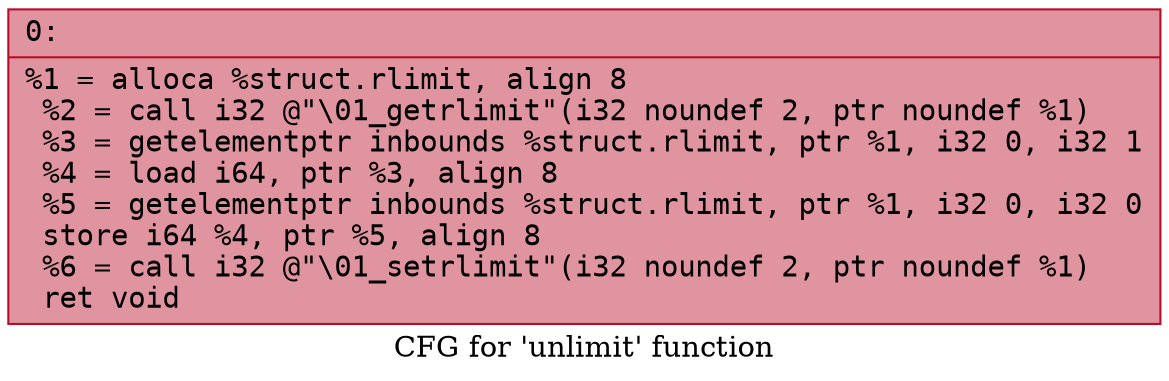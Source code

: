 digraph "CFG for 'unlimit' function" {
	label="CFG for 'unlimit' function";

	Node0x600002b39f40 [shape=record,color="#b70d28ff", style=filled, fillcolor="#b70d2870" fontname="Courier",label="{0:\l|  %1 = alloca %struct.rlimit, align 8\l  %2 = call i32 @\"\\01_getrlimit\"(i32 noundef 2, ptr noundef %1)\l  %3 = getelementptr inbounds %struct.rlimit, ptr %1, i32 0, i32 1\l  %4 = load i64, ptr %3, align 8\l  %5 = getelementptr inbounds %struct.rlimit, ptr %1, i32 0, i32 0\l  store i64 %4, ptr %5, align 8\l  %6 = call i32 @\"\\01_setrlimit\"(i32 noundef 2, ptr noundef %1)\l  ret void\l}"];
}
